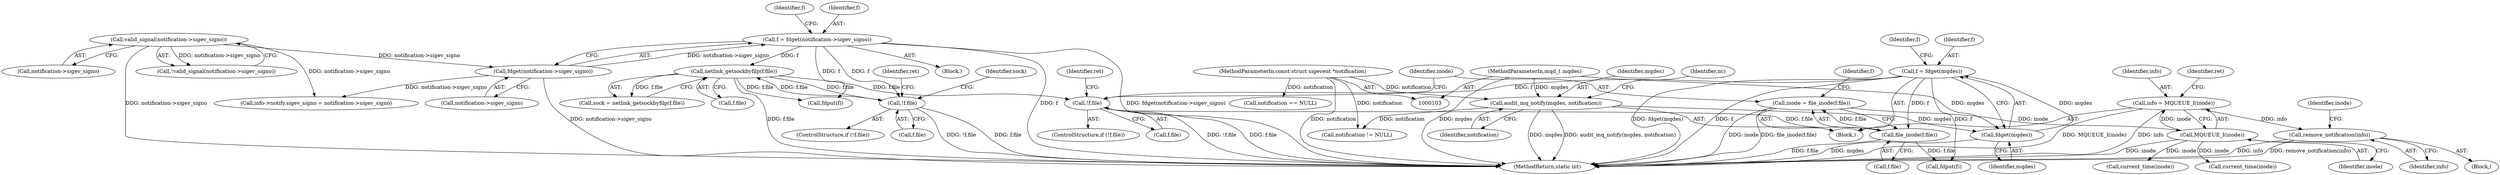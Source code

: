 digraph "0_linux_f991af3daabaecff34684fd51fac80319d1baad1@API" {
"1000333" [label="(Call,remove_notification(info))"];
"1000308" [label="(Call,info = MQUEUE_I(inode))"];
"1000310" [label="(Call,MQUEUE_I(inode))"];
"1000286" [label="(Call,inode = file_inode(f.file))"];
"1000288" [label="(Call,file_inode(f.file))"];
"1000276" [label="(Call,!f.file)"];
"1000227" [label="(Call,netlink_getsockbyfilp(f.file))"];
"1000208" [label="(Call,f = fdget(notification->sigev_signo))"];
"1000210" [label="(Call,fdget(notification->sigev_signo))"];
"1000157" [label="(Call,valid_signal(notification->sigev_signo))"];
"1000215" [label="(Call,!f.file)"];
"1000271" [label="(Call,f = fdget(mqdes))"];
"1000273" [label="(Call,fdget(mqdes))"];
"1000113" [label="(Call,audit_mq_notify(mqdes, notification))"];
"1000104" [label="(MethodParameterIn,mqd_t mqdes)"];
"1000105" [label="(MethodParameterIn,const struct sigevent *notification)"];
"1000217" [label="(Identifier,f)"];
"1000157" [label="(Call,valid_signal(notification->sigev_signo))"];
"1000454" [label="(Call,fdput(f))"];
"1000274" [label="(Identifier,mqdes)"];
"1000104" [label="(MethodParameterIn,mqd_t mqdes)"];
"1000288" [label="(Call,file_inode(f.file))"];
"1000273" [label="(Call,fdget(mqdes))"];
"1000156" [label="(Call,!valid_signal(notification->sigev_signo))"];
"1000158" [label="(Call,notification->sigev_signo)"];
"1000272" [label="(Identifier,f)"];
"1000311" [label="(Identifier,inode)"];
"1000225" [label="(Call,sock = netlink_getsockbyfilp(f.file))"];
"1000215" [label="(Call,!f.file)"];
"1000115" [label="(Identifier,notification)"];
"1000271" [label="(Call,f = fdget(mqdes))"];
"1000277" [label="(Call,f.file)"];
"1000286" [label="(Call,inode = file_inode(f.file))"];
"1000297" [label="(Identifier,f)"];
"1000214" [label="(ControlStructure,if (!f.file))"];
"1000211" [label="(Call,notification->sigev_signo)"];
"1000216" [label="(Call,f.file)"];
"1000209" [label="(Identifier,f)"];
"1000334" [label="(Identifier,info)"];
"1000309" [label="(Identifier,info)"];
"1000275" [label="(ControlStructure,if (!f.file))"];
"1000282" [label="(Identifier,ret)"];
"1000210" [label="(Call,fdget(notification->sigev_signo))"];
"1000123" [label="(Call,notification != NULL)"];
"1000310" [label="(Call,MQUEUE_I(inode))"];
"1000278" [label="(Identifier,f)"];
"1000289" [label="(Call,f.file)"];
"1000469" [label="(MethodReturn,static int)"];
"1000113" [label="(Call,audit_mq_notify(mqdes, notification))"];
"1000208" [label="(Call,f = fdget(notification->sigev_signo))"];
"1000399" [label="(Call,info->notify.sigev_signo = notification->sigev_signo)"];
"1000114" [label="(Identifier,mqdes)"];
"1000343" [label="(Call,current_time(inode))"];
"1000308" [label="(Call,info = MQUEUE_I(inode))"];
"1000337" [label="(Identifier,inode)"];
"1000313" [label="(Identifier,ret)"];
"1000287" [label="(Identifier,inode)"];
"1000227" [label="(Call,netlink_getsockbyfilp(f.file))"];
"1000105" [label="(MethodParameterIn,const struct sigevent *notification)"];
"1000321" [label="(Call,notification == NULL)"];
"1000221" [label="(Identifier,ret)"];
"1000446" [label="(Call,current_time(inode))"];
"1000332" [label="(Block,)"];
"1000106" [label="(Block,)"];
"1000276" [label="(Call,!f.file)"];
"1000228" [label="(Call,f.file)"];
"1000226" [label="(Identifier,sock)"];
"1000171" [label="(Block,)"];
"1000333" [label="(Call,remove_notification(info))"];
"1000231" [label="(Call,fdput(f))"];
"1000117" [label="(Identifier,nc)"];
"1000333" -> "1000332"  [label="AST: "];
"1000333" -> "1000334"  [label="CFG: "];
"1000334" -> "1000333"  [label="AST: "];
"1000337" -> "1000333"  [label="CFG: "];
"1000333" -> "1000469"  [label="DDG: info"];
"1000333" -> "1000469"  [label="DDG: remove_notification(info)"];
"1000308" -> "1000333"  [label="DDG: info"];
"1000308" -> "1000106"  [label="AST: "];
"1000308" -> "1000310"  [label="CFG: "];
"1000309" -> "1000308"  [label="AST: "];
"1000310" -> "1000308"  [label="AST: "];
"1000313" -> "1000308"  [label="CFG: "];
"1000308" -> "1000469"  [label="DDG: MQUEUE_I(inode)"];
"1000308" -> "1000469"  [label="DDG: info"];
"1000310" -> "1000308"  [label="DDG: inode"];
"1000310" -> "1000311"  [label="CFG: "];
"1000311" -> "1000310"  [label="AST: "];
"1000310" -> "1000469"  [label="DDG: inode"];
"1000286" -> "1000310"  [label="DDG: inode"];
"1000310" -> "1000343"  [label="DDG: inode"];
"1000310" -> "1000446"  [label="DDG: inode"];
"1000286" -> "1000106"  [label="AST: "];
"1000286" -> "1000288"  [label="CFG: "];
"1000287" -> "1000286"  [label="AST: "];
"1000288" -> "1000286"  [label="AST: "];
"1000297" -> "1000286"  [label="CFG: "];
"1000286" -> "1000469"  [label="DDG: inode"];
"1000286" -> "1000469"  [label="DDG: file_inode(f.file)"];
"1000288" -> "1000286"  [label="DDG: f.file"];
"1000288" -> "1000289"  [label="CFG: "];
"1000289" -> "1000288"  [label="AST: "];
"1000288" -> "1000469"  [label="DDG: f.file"];
"1000276" -> "1000288"  [label="DDG: f.file"];
"1000271" -> "1000288"  [label="DDG: f"];
"1000288" -> "1000454"  [label="DDG: f.file"];
"1000276" -> "1000275"  [label="AST: "];
"1000276" -> "1000277"  [label="CFG: "];
"1000277" -> "1000276"  [label="AST: "];
"1000282" -> "1000276"  [label="CFG: "];
"1000287" -> "1000276"  [label="CFG: "];
"1000276" -> "1000469"  [label="DDG: !f.file"];
"1000276" -> "1000469"  [label="DDG: f.file"];
"1000227" -> "1000276"  [label="DDG: f.file"];
"1000271" -> "1000276"  [label="DDG: f"];
"1000227" -> "1000225"  [label="AST: "];
"1000227" -> "1000228"  [label="CFG: "];
"1000228" -> "1000227"  [label="AST: "];
"1000225" -> "1000227"  [label="CFG: "];
"1000227" -> "1000469"  [label="DDG: f.file"];
"1000227" -> "1000215"  [label="DDG: f.file"];
"1000227" -> "1000225"  [label="DDG: f.file"];
"1000208" -> "1000227"  [label="DDG: f"];
"1000215" -> "1000227"  [label="DDG: f.file"];
"1000227" -> "1000231"  [label="DDG: f.file"];
"1000208" -> "1000171"  [label="AST: "];
"1000208" -> "1000210"  [label="CFG: "];
"1000209" -> "1000208"  [label="AST: "];
"1000210" -> "1000208"  [label="AST: "];
"1000217" -> "1000208"  [label="CFG: "];
"1000208" -> "1000469"  [label="DDG: f"];
"1000208" -> "1000469"  [label="DDG: fdget(notification->sigev_signo)"];
"1000210" -> "1000208"  [label="DDG: notification->sigev_signo"];
"1000208" -> "1000215"  [label="DDG: f"];
"1000208" -> "1000231"  [label="DDG: f"];
"1000210" -> "1000211"  [label="CFG: "];
"1000211" -> "1000210"  [label="AST: "];
"1000210" -> "1000469"  [label="DDG: notification->sigev_signo"];
"1000157" -> "1000210"  [label="DDG: notification->sigev_signo"];
"1000210" -> "1000399"  [label="DDG: notification->sigev_signo"];
"1000157" -> "1000156"  [label="AST: "];
"1000157" -> "1000158"  [label="CFG: "];
"1000158" -> "1000157"  [label="AST: "];
"1000156" -> "1000157"  [label="CFG: "];
"1000157" -> "1000469"  [label="DDG: notification->sigev_signo"];
"1000157" -> "1000156"  [label="DDG: notification->sigev_signo"];
"1000157" -> "1000399"  [label="DDG: notification->sigev_signo"];
"1000215" -> "1000214"  [label="AST: "];
"1000215" -> "1000216"  [label="CFG: "];
"1000216" -> "1000215"  [label="AST: "];
"1000221" -> "1000215"  [label="CFG: "];
"1000226" -> "1000215"  [label="CFG: "];
"1000215" -> "1000469"  [label="DDG: f.file"];
"1000215" -> "1000469"  [label="DDG: !f.file"];
"1000271" -> "1000106"  [label="AST: "];
"1000271" -> "1000273"  [label="CFG: "];
"1000272" -> "1000271"  [label="AST: "];
"1000273" -> "1000271"  [label="AST: "];
"1000278" -> "1000271"  [label="CFG: "];
"1000271" -> "1000469"  [label="DDG: fdget(mqdes)"];
"1000271" -> "1000469"  [label="DDG: f"];
"1000273" -> "1000271"  [label="DDG: mqdes"];
"1000271" -> "1000454"  [label="DDG: f"];
"1000273" -> "1000274"  [label="CFG: "];
"1000274" -> "1000273"  [label="AST: "];
"1000273" -> "1000469"  [label="DDG: mqdes"];
"1000113" -> "1000273"  [label="DDG: mqdes"];
"1000104" -> "1000273"  [label="DDG: mqdes"];
"1000113" -> "1000106"  [label="AST: "];
"1000113" -> "1000115"  [label="CFG: "];
"1000114" -> "1000113"  [label="AST: "];
"1000115" -> "1000113"  [label="AST: "];
"1000117" -> "1000113"  [label="CFG: "];
"1000113" -> "1000469"  [label="DDG: mqdes"];
"1000113" -> "1000469"  [label="DDG: audit_mq_notify(mqdes, notification)"];
"1000104" -> "1000113"  [label="DDG: mqdes"];
"1000105" -> "1000113"  [label="DDG: notification"];
"1000113" -> "1000123"  [label="DDG: notification"];
"1000104" -> "1000103"  [label="AST: "];
"1000104" -> "1000469"  [label="DDG: mqdes"];
"1000105" -> "1000103"  [label="AST: "];
"1000105" -> "1000469"  [label="DDG: notification"];
"1000105" -> "1000123"  [label="DDG: notification"];
"1000105" -> "1000321"  [label="DDG: notification"];
}
